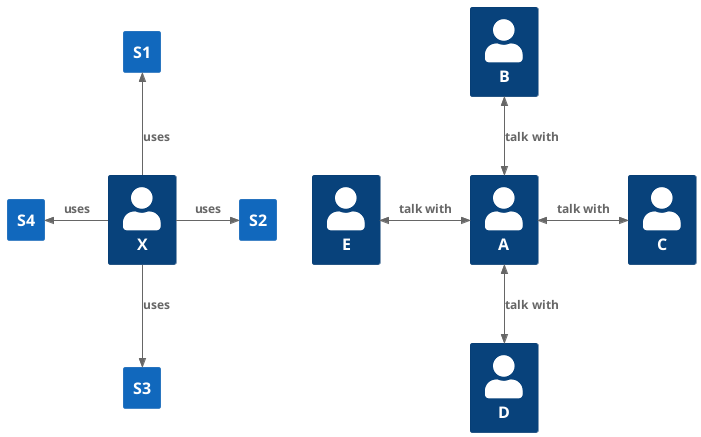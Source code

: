 @startuml
!include <C4/C4_Container>
HIDE_STEREOTYPE()

Person(a, "A")
Person(b, "B")
Person(c, "C")
Person(d, "D")
Person(e, "E")

BiRel_U(a, b, "talk with")
BiRel_R(a, c, "talk with")
BiRel_D(a, d, "talk with")
BiRel_L(a, e, "talk with")

Person(x, "X")
System(s1, "S1")
System(s2, "S2")
System(s3, "S3")
System(s4, "S4")

Rel_U(x, s1, "uses")
Rel_R(x, s2, "uses")
Rel_D(x, s3, "uses")
Rel_L(x, s4, "uses")
@enduml